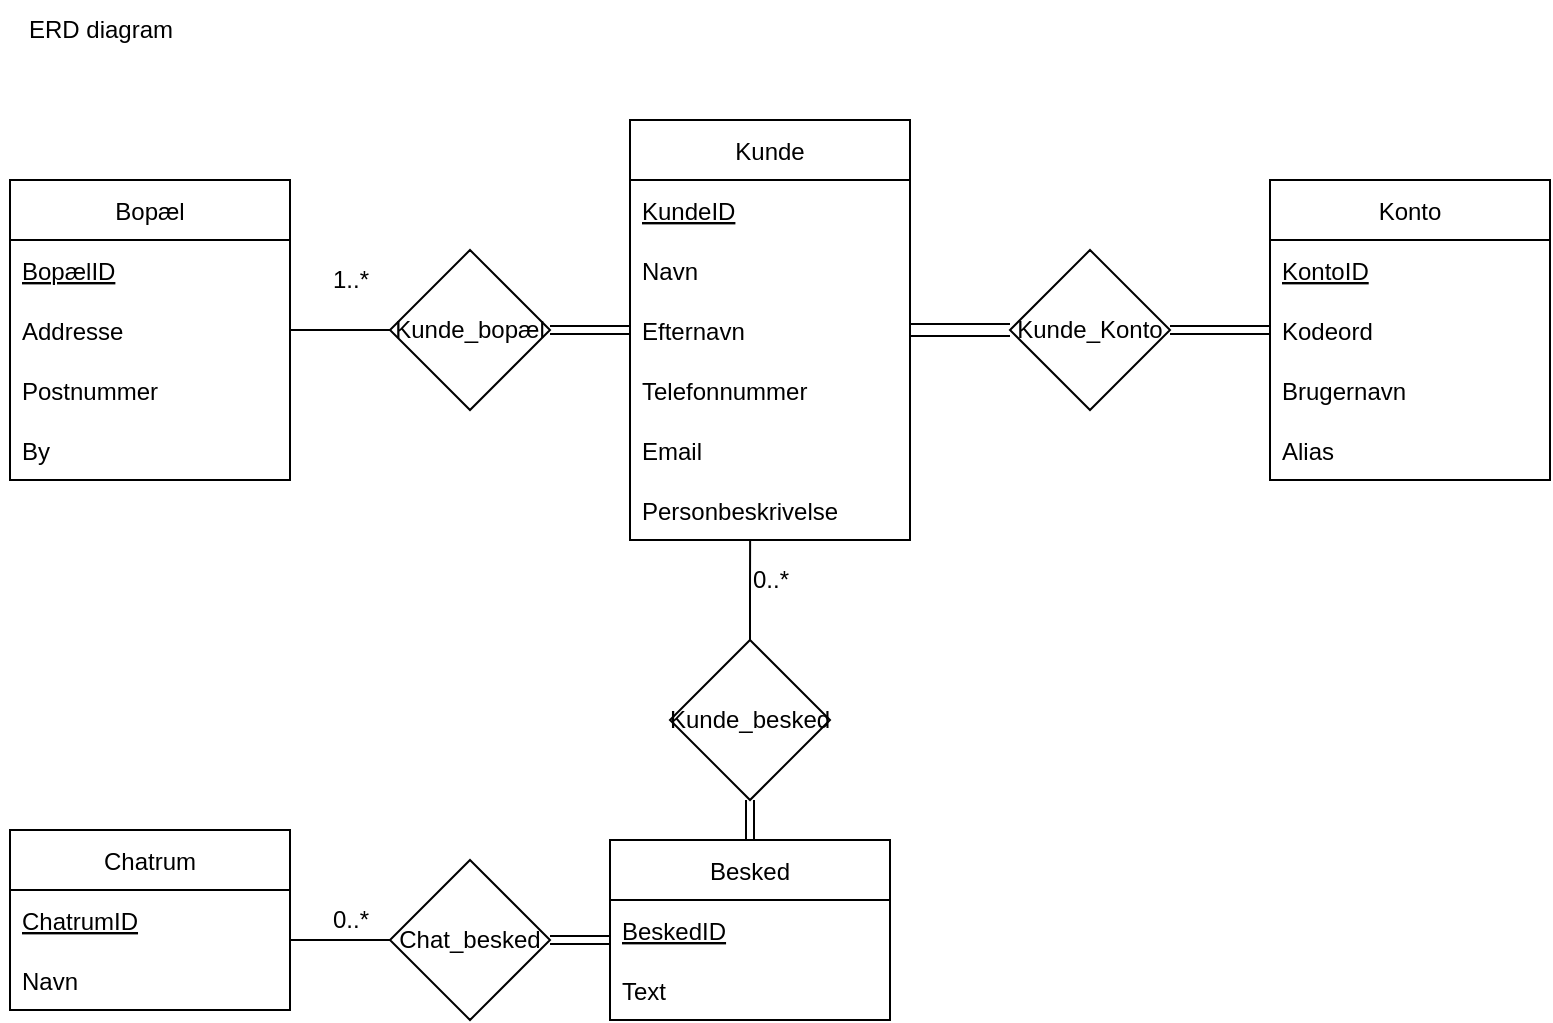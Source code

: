 <mxfile version="20.4.0" type="device"><diagram id="R2lEEEUBdFMjLlhIrx00" name="Page-1"><mxGraphModel dx="1422" dy="716" grid="1" gridSize="10" guides="1" tooltips="1" connect="1" arrows="1" fold="1" page="1" pageScale="1" pageWidth="850" pageHeight="1100" math="0" shadow="0" extFonts="Permanent Marker^https://fonts.googleapis.com/css?family=Permanent+Marker"><root><mxCell id="0"/><mxCell id="1" parent="0"/><mxCell id="3ErOlJNCRCWBNi7QbwG5-5" value="Konto" style="swimlane;fontStyle=0;childLayout=stackLayout;horizontal=1;startSize=30;horizontalStack=0;resizeParent=1;resizeParentMax=0;resizeLast=0;collapsible=1;marginBottom=0;" vertex="1" parent="1"><mxGeometry x="670" y="210" width="140" height="150" as="geometry"/></mxCell><mxCell id="3ErOlJNCRCWBNi7QbwG5-6" value="KontoID" style="text;strokeColor=none;fillColor=none;align=left;verticalAlign=middle;spacingLeft=4;spacingRight=4;overflow=hidden;points=[[0,0.5],[1,0.5]];portConstraint=eastwest;rotatable=0;fontStyle=4" vertex="1" parent="3ErOlJNCRCWBNi7QbwG5-5"><mxGeometry y="30" width="140" height="30" as="geometry"/></mxCell><mxCell id="3ErOlJNCRCWBNi7QbwG5-7" value="Kodeord" style="text;strokeColor=none;fillColor=none;align=left;verticalAlign=middle;spacingLeft=4;spacingRight=4;overflow=hidden;points=[[0,0.5],[1,0.5]];portConstraint=eastwest;rotatable=0;" vertex="1" parent="3ErOlJNCRCWBNi7QbwG5-5"><mxGeometry y="60" width="140" height="30" as="geometry"/></mxCell><mxCell id="3ErOlJNCRCWBNi7QbwG5-8" value="Brugernavn" style="text;strokeColor=none;fillColor=none;align=left;verticalAlign=middle;spacingLeft=4;spacingRight=4;overflow=hidden;points=[[0,0.5],[1,0.5]];portConstraint=eastwest;rotatable=0;" vertex="1" parent="3ErOlJNCRCWBNi7QbwG5-5"><mxGeometry y="90" width="140" height="30" as="geometry"/></mxCell><mxCell id="3ErOlJNCRCWBNi7QbwG5-9" value="Alias" style="text;strokeColor=none;fillColor=none;align=left;verticalAlign=middle;spacingLeft=4;spacingRight=4;overflow=hidden;points=[[0,0.5],[1,0.5]];portConstraint=eastwest;rotatable=0;" vertex="1" parent="3ErOlJNCRCWBNi7QbwG5-5"><mxGeometry y="120" width="140" height="30" as="geometry"/></mxCell><mxCell id="3ErOlJNCRCWBNi7QbwG5-10" value="Kunde" style="swimlane;fontStyle=0;childLayout=stackLayout;horizontal=1;startSize=30;horizontalStack=0;resizeParent=1;resizeParentMax=0;resizeLast=0;collapsible=1;marginBottom=0;" vertex="1" parent="1"><mxGeometry x="350" y="180" width="140" height="210" as="geometry"/></mxCell><mxCell id="3ErOlJNCRCWBNi7QbwG5-11" value="KundeID" style="text;strokeColor=none;fillColor=none;align=left;verticalAlign=middle;spacingLeft=4;spacingRight=4;overflow=hidden;points=[[0,0.5],[1,0.5]];portConstraint=eastwest;rotatable=0;fontStyle=4" vertex="1" parent="3ErOlJNCRCWBNi7QbwG5-10"><mxGeometry y="30" width="140" height="30" as="geometry"/></mxCell><mxCell id="3ErOlJNCRCWBNi7QbwG5-12" value="Navn" style="text;strokeColor=none;fillColor=none;align=left;verticalAlign=middle;spacingLeft=4;spacingRight=4;overflow=hidden;points=[[0,0.5],[1,0.5]];portConstraint=eastwest;rotatable=0;" vertex="1" parent="3ErOlJNCRCWBNi7QbwG5-10"><mxGeometry y="60" width="140" height="30" as="geometry"/></mxCell><mxCell id="3ErOlJNCRCWBNi7QbwG5-13" value="Efternavn" style="text;strokeColor=none;fillColor=none;align=left;verticalAlign=middle;spacingLeft=4;spacingRight=4;overflow=hidden;points=[[0,0.5],[1,0.5]];portConstraint=eastwest;rotatable=0;" vertex="1" parent="3ErOlJNCRCWBNi7QbwG5-10"><mxGeometry y="90" width="140" height="30" as="geometry"/></mxCell><mxCell id="3ErOlJNCRCWBNi7QbwG5-14" value="Telefonnummer" style="text;strokeColor=none;fillColor=none;align=left;verticalAlign=middle;spacingLeft=4;spacingRight=4;overflow=hidden;points=[[0,0.5],[1,0.5]];portConstraint=eastwest;rotatable=0;" vertex="1" parent="3ErOlJNCRCWBNi7QbwG5-10"><mxGeometry y="120" width="140" height="30" as="geometry"/></mxCell><mxCell id="3ErOlJNCRCWBNi7QbwG5-15" value="Email" style="text;strokeColor=none;fillColor=none;align=left;verticalAlign=middle;spacingLeft=4;spacingRight=4;overflow=hidden;points=[[0,0.5],[1,0.5]];portConstraint=eastwest;rotatable=0;" vertex="1" parent="3ErOlJNCRCWBNi7QbwG5-10"><mxGeometry y="150" width="140" height="30" as="geometry"/></mxCell><mxCell id="3ErOlJNCRCWBNi7QbwG5-19" value="Personbeskrivelse" style="text;strokeColor=none;fillColor=none;align=left;verticalAlign=middle;spacingLeft=4;spacingRight=4;overflow=hidden;points=[[0,0.5],[1,0.5]];portConstraint=eastwest;rotatable=0;" vertex="1" parent="3ErOlJNCRCWBNi7QbwG5-10"><mxGeometry y="180" width="140" height="30" as="geometry"/></mxCell><mxCell id="3ErOlJNCRCWBNi7QbwG5-20" value="Bopæl" style="swimlane;fontStyle=0;childLayout=stackLayout;horizontal=1;startSize=30;horizontalStack=0;resizeParent=1;resizeParentMax=0;resizeLast=0;collapsible=1;marginBottom=0;" vertex="1" parent="1"><mxGeometry x="40" y="210" width="140" height="150" as="geometry"/></mxCell><mxCell id="3ErOlJNCRCWBNi7QbwG5-21" value="BopælID" style="text;strokeColor=none;fillColor=none;align=left;verticalAlign=middle;spacingLeft=4;spacingRight=4;overflow=hidden;points=[[0,0.5],[1,0.5]];portConstraint=eastwest;rotatable=0;fontStyle=4" vertex="1" parent="3ErOlJNCRCWBNi7QbwG5-20"><mxGeometry y="30" width="140" height="30" as="geometry"/></mxCell><mxCell id="3ErOlJNCRCWBNi7QbwG5-26" value="Addresse" style="text;strokeColor=none;fillColor=none;align=left;verticalAlign=middle;spacingLeft=4;spacingRight=4;overflow=hidden;points=[[0,0.5],[1,0.5]];portConstraint=eastwest;rotatable=0;" vertex="1" parent="3ErOlJNCRCWBNi7QbwG5-20"><mxGeometry y="60" width="140" height="30" as="geometry"/></mxCell><mxCell id="3ErOlJNCRCWBNi7QbwG5-27" value="Postnummer" style="text;strokeColor=none;fillColor=none;align=left;verticalAlign=middle;spacingLeft=4;spacingRight=4;overflow=hidden;points=[[0,0.5],[1,0.5]];portConstraint=eastwest;rotatable=0;" vertex="1" parent="3ErOlJNCRCWBNi7QbwG5-20"><mxGeometry y="90" width="140" height="30" as="geometry"/></mxCell><mxCell id="3ErOlJNCRCWBNi7QbwG5-28" value="By" style="text;strokeColor=none;fillColor=none;align=left;verticalAlign=middle;spacingLeft=4;spacingRight=4;overflow=hidden;points=[[0,0.5],[1,0.5]];portConstraint=eastwest;rotatable=0;" vertex="1" parent="3ErOlJNCRCWBNi7QbwG5-20"><mxGeometry y="120" width="140" height="30" as="geometry"/></mxCell><mxCell id="3ErOlJNCRCWBNi7QbwG5-35" style="edgeStyle=orthogonalEdgeStyle;rounded=0;orthogonalLoop=1;jettySize=auto;html=1;exitX=1;exitY=0.5;exitDx=0;exitDy=0;entryX=0;entryY=0.5;entryDx=0;entryDy=0;endArrow=none;endFill=0;shape=link;" edge="1" parent="1" source="3ErOlJNCRCWBNi7QbwG5-30" target="3ErOlJNCRCWBNi7QbwG5-13"><mxGeometry relative="1" as="geometry"/></mxCell><mxCell id="3ErOlJNCRCWBNi7QbwG5-30" value="Kunde_bopæl" style="rhombus;whiteSpace=wrap;html=1;" vertex="1" parent="1"><mxGeometry x="230" y="245" width="80" height="80" as="geometry"/></mxCell><mxCell id="3ErOlJNCRCWBNi7QbwG5-37" style="edgeStyle=orthogonalEdgeStyle;shape=link;rounded=0;orthogonalLoop=1;jettySize=auto;html=1;endArrow=none;endFill=0;width=6;entryX=1;entryY=0.5;entryDx=0;entryDy=0;" edge="1" parent="1" source="3ErOlJNCRCWBNi7QbwG5-31" target="3ErOlJNCRCWBNi7QbwG5-13"><mxGeometry relative="1" as="geometry"><mxPoint x="500" y="280" as="targetPoint"/></mxGeometry></mxCell><mxCell id="3ErOlJNCRCWBNi7QbwG5-38" style="edgeStyle=orthogonalEdgeStyle;shape=link;rounded=0;orthogonalLoop=1;jettySize=auto;html=1;entryX=0;entryY=0.5;entryDx=0;entryDy=0;endArrow=none;endFill=0;" edge="1" parent="1" source="3ErOlJNCRCWBNi7QbwG5-31" target="3ErOlJNCRCWBNi7QbwG5-7"><mxGeometry relative="1" as="geometry"/></mxCell><mxCell id="3ErOlJNCRCWBNi7QbwG5-31" value="Kunde_Konto" style="rhombus;whiteSpace=wrap;html=1;" vertex="1" parent="1"><mxGeometry x="540" y="245" width="80" height="80" as="geometry"/></mxCell><mxCell id="3ErOlJNCRCWBNi7QbwG5-33" style="edgeStyle=orthogonalEdgeStyle;rounded=0;orthogonalLoop=1;jettySize=auto;html=1;entryX=0;entryY=0.5;entryDx=0;entryDy=0;endArrow=none;endFill=0;" edge="1" parent="1" source="3ErOlJNCRCWBNi7QbwG5-26" target="3ErOlJNCRCWBNi7QbwG5-30"><mxGeometry relative="1" as="geometry"/></mxCell><mxCell id="3ErOlJNCRCWBNi7QbwG5-34" value="1..*" style="text;html=1;align=center;verticalAlign=middle;resizable=0;points=[];autosize=1;strokeColor=none;fillColor=none;" vertex="1" parent="1"><mxGeometry x="190" y="245" width="40" height="30" as="geometry"/></mxCell><mxCell id="3ErOlJNCRCWBNi7QbwG5-39" value="Chatrum" style="swimlane;fontStyle=0;childLayout=stackLayout;horizontal=1;startSize=30;horizontalStack=0;resizeParent=1;resizeParentMax=0;resizeLast=0;collapsible=1;marginBottom=0;" vertex="1" parent="1"><mxGeometry x="40" y="535" width="140" height="90" as="geometry"/></mxCell><mxCell id="3ErOlJNCRCWBNi7QbwG5-40" value="ChatrumID" style="text;strokeColor=none;fillColor=none;align=left;verticalAlign=middle;spacingLeft=4;spacingRight=4;overflow=hidden;points=[[0,0.5],[1,0.5]];portConstraint=eastwest;rotatable=0;fontStyle=4" vertex="1" parent="3ErOlJNCRCWBNi7QbwG5-39"><mxGeometry y="30" width="140" height="30" as="geometry"/></mxCell><mxCell id="3ErOlJNCRCWBNi7QbwG5-41" value="Navn" style="text;strokeColor=none;fillColor=none;align=left;verticalAlign=middle;spacingLeft=4;spacingRight=4;overflow=hidden;points=[[0,0.5],[1,0.5]];portConstraint=eastwest;rotatable=0;" vertex="1" parent="3ErOlJNCRCWBNi7QbwG5-39"><mxGeometry y="60" width="140" height="30" as="geometry"/></mxCell><mxCell id="3ErOlJNCRCWBNi7QbwG5-60" style="edgeStyle=orthogonalEdgeStyle;rounded=0;orthogonalLoop=1;jettySize=auto;html=1;entryX=1;entryY=0.5;entryDx=0;entryDy=0;endArrow=none;endFill=0;shape=link;" edge="1" parent="1" source="3ErOlJNCRCWBNi7QbwG5-46" target="3ErOlJNCRCWBNi7QbwG5-58"><mxGeometry relative="1" as="geometry"><Array as="points"><mxPoint x="330" y="590"/><mxPoint x="330" y="590"/></Array></mxGeometry></mxCell><mxCell id="3ErOlJNCRCWBNi7QbwG5-46" value="Besked" style="swimlane;fontStyle=0;childLayout=stackLayout;horizontal=1;startSize=30;horizontalStack=0;resizeParent=1;resizeParentMax=0;resizeLast=0;collapsible=1;marginBottom=0;" vertex="1" parent="1"><mxGeometry x="340" y="540" width="140" height="90" as="geometry"/></mxCell><mxCell id="3ErOlJNCRCWBNi7QbwG5-47" value="BeskedID" style="text;strokeColor=none;fillColor=none;align=left;verticalAlign=middle;spacingLeft=4;spacingRight=4;overflow=hidden;points=[[0,0.5],[1,0.5]];portConstraint=eastwest;rotatable=0;fontStyle=4" vertex="1" parent="3ErOlJNCRCWBNi7QbwG5-46"><mxGeometry y="30" width="140" height="30" as="geometry"/></mxCell><mxCell id="3ErOlJNCRCWBNi7QbwG5-52" value="Text" style="text;strokeColor=none;fillColor=none;align=left;verticalAlign=middle;spacingLeft=4;spacingRight=4;overflow=hidden;points=[[0,0.5],[1,0.5]];portConstraint=eastwest;rotatable=0;" vertex="1" parent="3ErOlJNCRCWBNi7QbwG5-46"><mxGeometry y="60" width="140" height="30" as="geometry"/></mxCell><mxCell id="3ErOlJNCRCWBNi7QbwG5-55" style="edgeStyle=orthogonalEdgeStyle;shape=link;rounded=0;orthogonalLoop=1;jettySize=auto;html=1;endArrow=none;endFill=0;" edge="1" parent="1" source="3ErOlJNCRCWBNi7QbwG5-54" target="3ErOlJNCRCWBNi7QbwG5-46"><mxGeometry relative="1" as="geometry"/></mxCell><mxCell id="3ErOlJNCRCWBNi7QbwG5-56" style="edgeStyle=orthogonalEdgeStyle;rounded=0;orthogonalLoop=1;jettySize=auto;html=1;entryX=0.429;entryY=1;entryDx=0;entryDy=0;entryPerimeter=0;endArrow=none;endFill=0;" edge="1" parent="1" source="3ErOlJNCRCWBNi7QbwG5-54" target="3ErOlJNCRCWBNi7QbwG5-19"><mxGeometry relative="1" as="geometry"/></mxCell><mxCell id="3ErOlJNCRCWBNi7QbwG5-54" value="Kunde_besked" style="rhombus;whiteSpace=wrap;html=1;" vertex="1" parent="1"><mxGeometry x="370" y="440" width="80" height="80" as="geometry"/></mxCell><mxCell id="3ErOlJNCRCWBNi7QbwG5-57" value="&lt;div&gt;0..*&lt;/div&gt;" style="text;html=1;align=center;verticalAlign=middle;resizable=0;points=[];autosize=1;strokeColor=none;fillColor=none;" vertex="1" parent="1"><mxGeometry x="400" y="395" width="40" height="30" as="geometry"/></mxCell><mxCell id="3ErOlJNCRCWBNi7QbwG5-62" style="edgeStyle=orthogonalEdgeStyle;rounded=0;orthogonalLoop=1;jettySize=auto;html=1;entryX=1;entryY=-0.167;entryDx=0;entryDy=0;entryPerimeter=0;endArrow=none;endFill=0;" edge="1" parent="1" source="3ErOlJNCRCWBNi7QbwG5-58" target="3ErOlJNCRCWBNi7QbwG5-41"><mxGeometry relative="1" as="geometry"/></mxCell><mxCell id="3ErOlJNCRCWBNi7QbwG5-58" value="Chat_besked" style="rhombus;whiteSpace=wrap;html=1;" vertex="1" parent="1"><mxGeometry x="230" y="550" width="80" height="80" as="geometry"/></mxCell><mxCell id="3ErOlJNCRCWBNi7QbwG5-66" value="0..*" style="text;html=1;align=center;verticalAlign=middle;resizable=0;points=[];autosize=1;strokeColor=none;fillColor=none;" vertex="1" parent="1"><mxGeometry x="190" y="565" width="40" height="30" as="geometry"/></mxCell><mxCell id="3ErOlJNCRCWBNi7QbwG5-73" value="ERD diagram" style="text;html=1;align=center;verticalAlign=middle;resizable=0;points=[];autosize=1;strokeColor=none;fillColor=none;fontSize=12;" vertex="1" parent="1"><mxGeometry x="35" y="120" width="100" height="30" as="geometry"/></mxCell></root></mxGraphModel></diagram></mxfile>